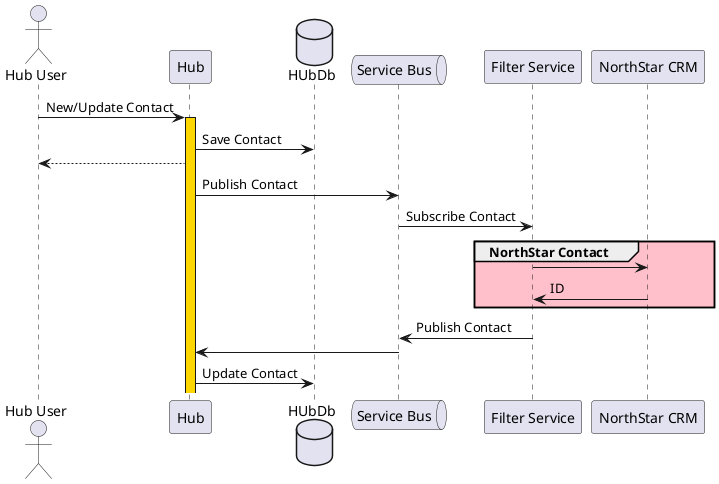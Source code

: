 @startuml

actor "Hub User" as user
participant Hub as hub
database HUbDb as hubdb
queue "Service Bus" as bus
participant "Filter Service" as svc
participant "NorthStar CRM" as ns


user -> hub ++ #gold : New/Update Contact
  hub -> hubdb : Save Contact
hub --> user  
  hub -> bus : Publish Contact
  bus -> svc : Subscribe Contact
  Group #pink NorthStar Contact
    svc -> ns 
    ns -> svc : ID
  end
  
  svc -> bus : Publish Contact
  bus -> hub
  hub -> hubdb : Update Contact

@enduml
